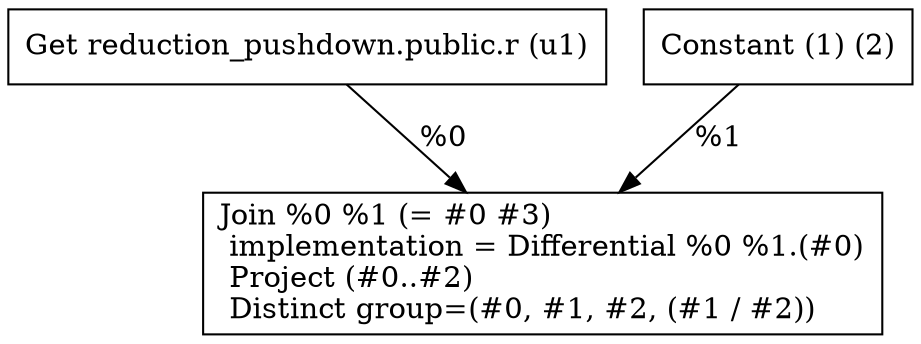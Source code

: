 digraph G {
    node0 [shape = record, label=" Get reduction_pushdown.public.r (u1)\l"]
    node1 [shape = record, label=" Constant (1) (2)\l"]
    node2 [shape = record, label=" Join %0 %1 (= #0 #3)\l  implementation = Differential %0 %1.(#0)\l Project (#0..#2)\l Distinct group=(#0, #1, #2, (#1 / #2))\l"]
    node1 -> node2 [label = "%1\l"]
    node0 -> node2 [label = "%0\l"]
}
